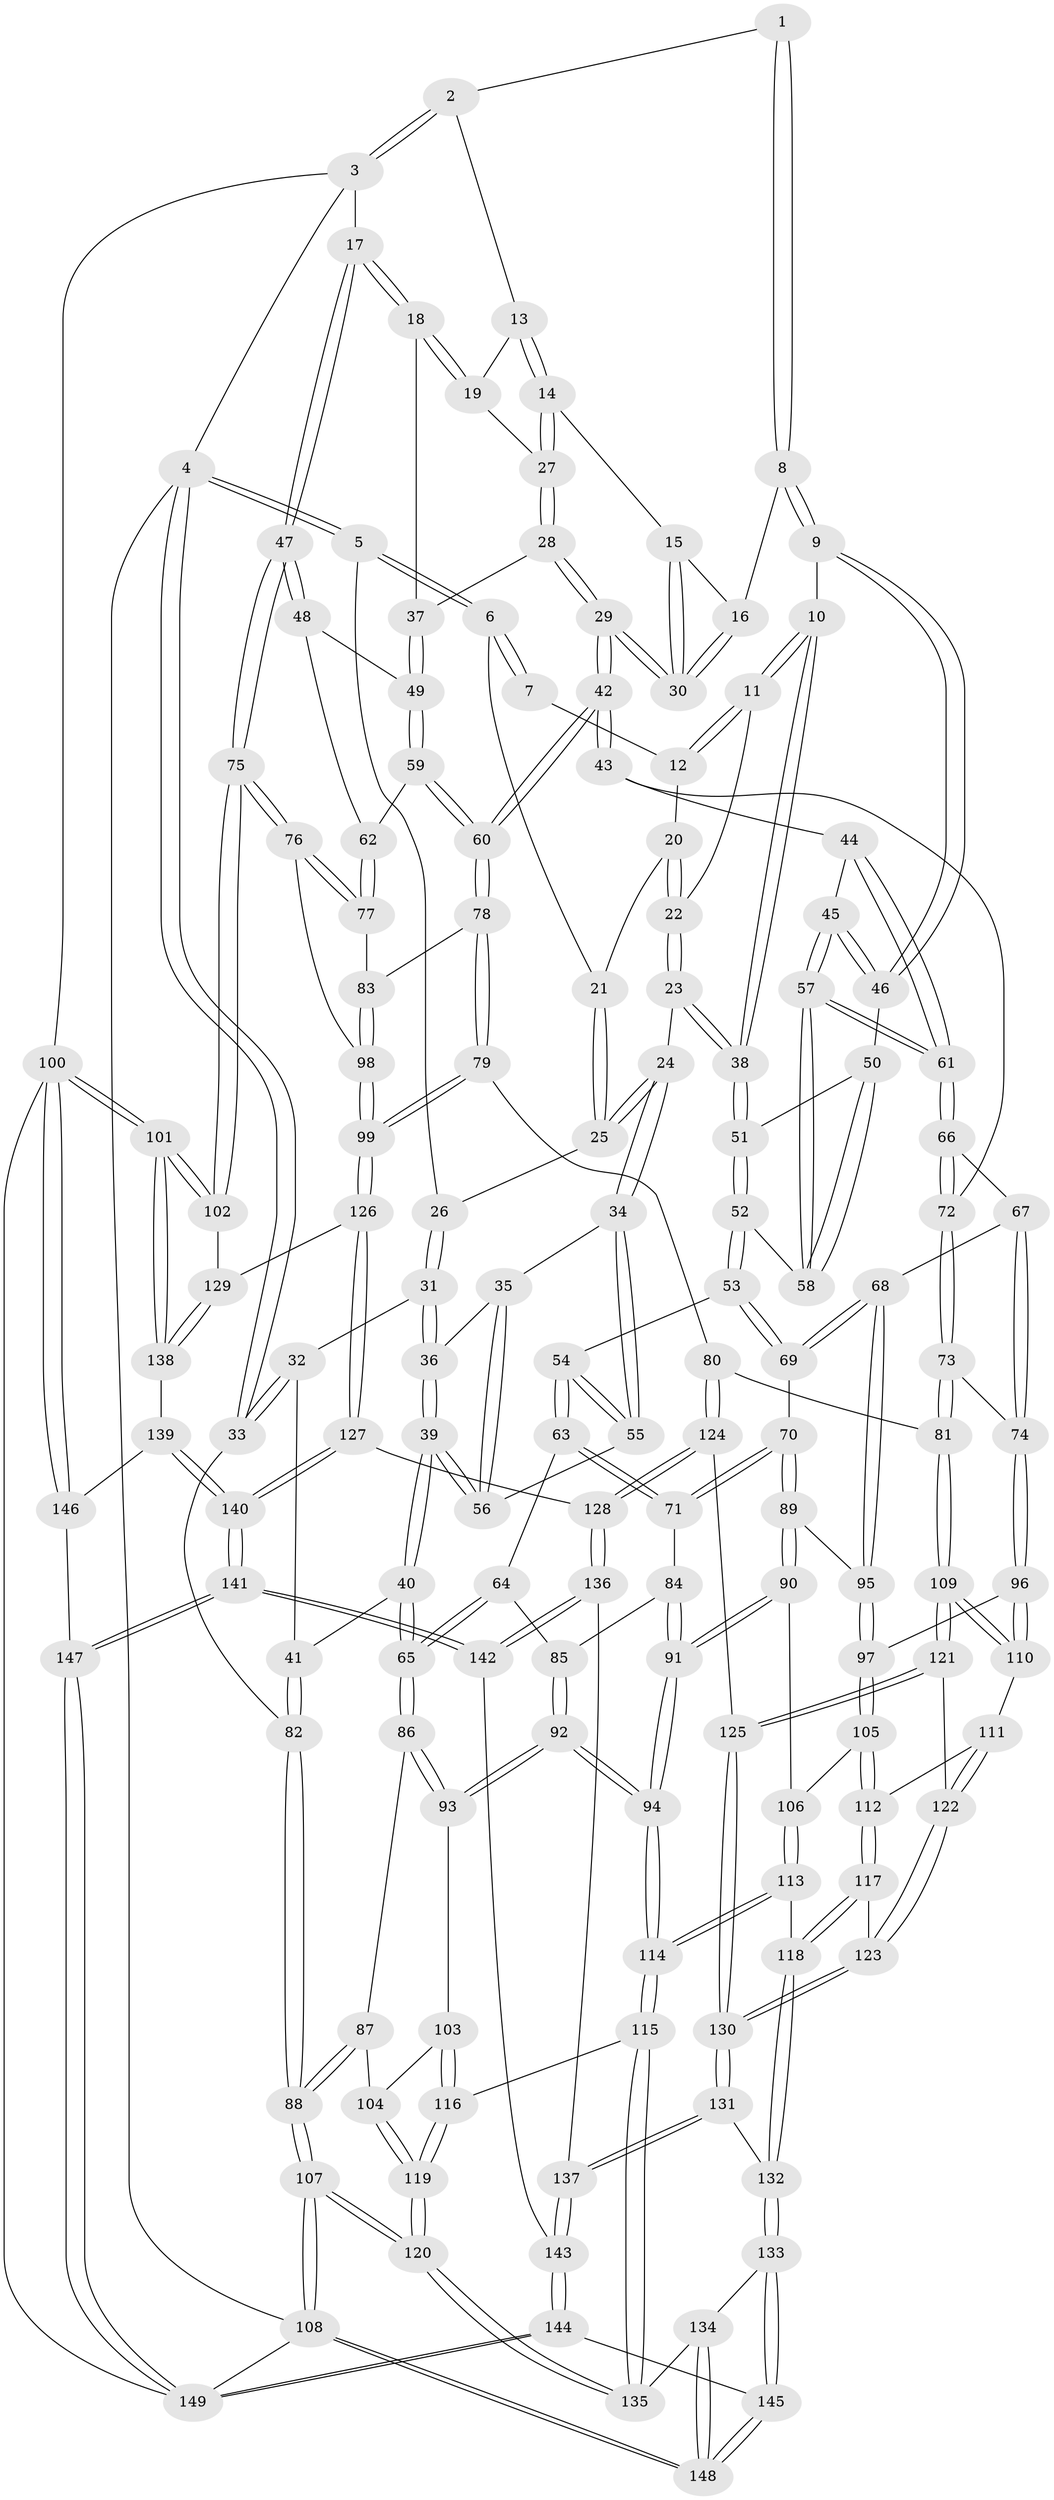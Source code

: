 // Generated by graph-tools (version 1.1) at 2025/03/03/09/25 03:03:11]
// undirected, 149 vertices, 369 edges
graph export_dot {
graph [start="1"]
  node [color=gray90,style=filled];
  1 [pos="+0.515558327520997+0"];
  2 [pos="+0.9254233722234223+0"];
  3 [pos="+1+0"];
  4 [pos="+0+0"];
  5 [pos="+0.14758885931916707+0"];
  6 [pos="+0.15742514797407275+0"];
  7 [pos="+0.34967081273752004+0"];
  8 [pos="+0.5686364864665888+0.12425829753760512"];
  9 [pos="+0.5610929840977966+0.1361176506712626"];
  10 [pos="+0.5377328681418013+0.14435016711342297"];
  11 [pos="+0.5309611828278823+0.1415315590528654"];
  12 [pos="+0.41723247441021233+0.08417099253651564"];
  13 [pos="+0.8498450924807635+0"];
  14 [pos="+0.6884189080310031+0.0931191401272459"];
  15 [pos="+0.6665308154058946+0.10120025061063785"];
  16 [pos="+0.5709584286107696+0.12408167243918872"];
  17 [pos="+1+0"];
  18 [pos="+0.9249174071018096+0.18250796066694125"];
  19 [pos="+0.8306409975763205+0.060367112434604034"];
  20 [pos="+0.38876055101916696+0.10607136278209585"];
  21 [pos="+0.3554088963149033+0.09081530766940071"];
  22 [pos="+0.3871327040781123+0.12920746561456772"];
  23 [pos="+0.36201242622395385+0.19668433235043659"];
  24 [pos="+0.3475581518135149+0.1970344331066817"];
  25 [pos="+0.3237420535089377+0.14636160129732656"];
  26 [pos="+0.17477679724070355+0.01170880874424569"];
  27 [pos="+0.790553764460241+0.16630392262995003"];
  28 [pos="+0.7964402348279782+0.200229248789041"];
  29 [pos="+0.7738608103591231+0.242155115462096"];
  30 [pos="+0.7363104372142673+0.21379312405638062"];
  31 [pos="+0.1627413111964573+0.12013122274153688"];
  32 [pos="+0.06518215761095225+0.1918844938643812"];
  33 [pos="+0+0.1689804867948428"];
  34 [pos="+0.2954202872342312+0.23343442259132857"];
  35 [pos="+0.23721225907283186+0.209119463236024"];
  36 [pos="+0.18600771630407198+0.16863434815099518"];
  37 [pos="+0.9242431081090275+0.18320245183608314"];
  38 [pos="+0.4394652624336924+0.2268250681387745"];
  39 [pos="+0.11724406937221041+0.3552725241221303"];
  40 [pos="+0.11106215355367349+0.3601813893047724"];
  41 [pos="+0.0956892345087359+0.3507027474344993"];
  42 [pos="+0.7571234027174074+0.3228925766462385"];
  43 [pos="+0.7225447568515835+0.3176692885832903"];
  44 [pos="+0.6186996185704328+0.23566623583654359"];
  45 [pos="+0.576815552832552+0.1763525336970051"];
  46 [pos="+0.5746009046358228+0.171597628674378"];
  47 [pos="+1+0.26722208364240047"];
  48 [pos="+0.9688618182743287+0.30650559091691076"];
  49 [pos="+0.9265429552785613+0.2664061130037176"];
  50 [pos="+0.5283515090254547+0.26811955280042626"];
  51 [pos="+0.4416984772962722+0.269871460749149"];
  52 [pos="+0.442757613721715+0.31543923120618006"];
  53 [pos="+0.42166007806637346+0.3340812029006649"];
  54 [pos="+0.2978141278757455+0.32720559417973594"];
  55 [pos="+0.29738905288382056+0.3267046901417958"];
  56 [pos="+0.18800202336541488+0.3319689418125346"];
  57 [pos="+0.5354965708957814+0.35130611292144437"];
  58 [pos="+0.5164814046930627+0.34218586103779636"];
  59 [pos="+0.771600748963393+0.3361806575922954"];
  60 [pos="+0.7663538405528485+0.33586375156690346"];
  61 [pos="+0.5474585739254126+0.36113809532446883"];
  62 [pos="+0.9214731376267434+0.38915631548076557"];
  63 [pos="+0.295211556487115+0.39884479539616446"];
  64 [pos="+0.2043851295096977+0.42897097013528257"];
  65 [pos="+0.11306911806548628+0.3720332125618387"];
  66 [pos="+0.5503824611026658+0.3649342415741729"];
  67 [pos="+0.48307848058537556+0.4223498696439509"];
  68 [pos="+0.439995333457181+0.45228653948390357"];
  69 [pos="+0.4149860677551507+0.3950249895258677"];
  70 [pos="+0.31799399657268174+0.4344024558572203"];
  71 [pos="+0.31467688700891056+0.4308441370971767"];
  72 [pos="+0.5676175822243883+0.3776814966873784"];
  73 [pos="+0.5862786185431608+0.4881411773009758"];
  74 [pos="+0.5740134218374644+0.4912554047217057"];
  75 [pos="+1+0.5133181063281095"];
  76 [pos="+1+0.5094069790668515"];
  77 [pos="+0.9303600727841095+0.4046588334742612"];
  78 [pos="+0.7586833752996641+0.400191250701148"];
  79 [pos="+0.7115564819083888+0.5363154378410263"];
  80 [pos="+0.686946543501313+0.5385906498765239"];
  81 [pos="+0.6547168561230502+0.5332499421459672"];
  82 [pos="+0+0.2868352527599156"];
  83 [pos="+0.8901779162341961+0.48027973961892734"];
  84 [pos="+0.25168658551641027+0.46431210448396837"];
  85 [pos="+0.211045441986925+0.4474386749098151"];
  86 [pos="+0.1088127901482297+0.38565298393472114"];
  87 [pos="+0.021678843588726997+0.4885189899998785"];
  88 [pos="+0+0.5065593496266051"];
  89 [pos="+0.3326900474143982+0.4924764164881119"];
  90 [pos="+0.3211288161746337+0.511410001204898"];
  91 [pos="+0.2816918662719648+0.5386706944473552"];
  92 [pos="+0.20676080450474274+0.5582901974426654"];
  93 [pos="+0.1459738802874736+0.5394792182206961"];
  94 [pos="+0.23728955582576564+0.5838508434326757"];
  95 [pos="+0.4407739353825228+0.4879760058612066"];
  96 [pos="+0.4834897391780633+0.5168273691138735"];
  97 [pos="+0.44211541082714106+0.48955228804383266"];
  98 [pos="+0.8909649626647913+0.5683288089256473"];
  99 [pos="+0.819586665875494+0.6306654348641462"];
  100 [pos="+1+1"];
  101 [pos="+1+0.8095478435904097"];
  102 [pos="+1+0.5720165020755771"];
  103 [pos="+0.12307944762368174+0.5488082394739721"];
  104 [pos="+0.07403879115929521+0.5586209479565979"];
  105 [pos="+0.3844886712693763+0.5756754721981083"];
  106 [pos="+0.37127252461705024+0.5679528145645487"];
  107 [pos="+0+0.9473174638883696"];
  108 [pos="+0+1"];
  109 [pos="+0.5388905756916289+0.6430861774012765"];
  110 [pos="+0.47899166417895994+0.5677188736790515"];
  111 [pos="+0.4359939014623291+0.6032463870378626"];
  112 [pos="+0.4010096622836171+0.6145385699561253"];
  113 [pos="+0.25504454536742804+0.6435822292384199"];
  114 [pos="+0.24638279562882434+0.641610158424499"];
  115 [pos="+0.24389359886086248+0.6447390098283697"];
  116 [pos="+0.12482228046064801+0.6493717850536822"];
  117 [pos="+0.3769375680573577+0.6562720832698624"];
  118 [pos="+0.3500547832667458+0.674110162111545"];
  119 [pos="+0.009038363018009584+0.6866995012865136"];
  120 [pos="+0+0.9036701357892659"];
  121 [pos="+0.5380594061633448+0.6491044480671427"];
  122 [pos="+0.48904093974677565+0.6822320967414837"];
  123 [pos="+0.4827940004999938+0.689757344488804"];
  124 [pos="+0.6148676112489124+0.7206952959246614"];
  125 [pos="+0.6029307332273762+0.7161945559365167"];
  126 [pos="+0.8213644716777653+0.643948219900496"];
  127 [pos="+0.706236446110414+0.7617780642958529"];
  128 [pos="+0.6539411791358412+0.763740361185136"];
  129 [pos="+0.8637275681019965+0.689524263608944"];
  130 [pos="+0.4699664142214288+0.7848169059320166"];
  131 [pos="+0.4540085176541663+0.816511698607707"];
  132 [pos="+0.3963290567787363+0.8242443412958899"];
  133 [pos="+0.38021173284141463+0.8372602860230128"];
  134 [pos="+0.20947473773723513+0.8498120439777402"];
  135 [pos="+0.18247387987208055+0.8373852456610329"];
  136 [pos="+0.5900297323099056+0.8542450084192885"];
  137 [pos="+0.5205340662570668+0.8594003678302228"];
  138 [pos="+0.9324887938226342+0.7986092253456272"];
  139 [pos="+0.8885497121441948+0.8607515138838012"];
  140 [pos="+0.7987228618250983+0.9480325805624703"];
  141 [pos="+0.770149706037993+1"];
  142 [pos="+0.672292128546481+0.9545831552184832"];
  143 [pos="+0.5125686803541486+0.9714914318839942"];
  144 [pos="+0.41126677827579855+1"];
  145 [pos="+0.4067061074751978+1"];
  146 [pos="+0.9851523202726031+0.9585005764087338"];
  147 [pos="+0.7723156063464417+1"];
  148 [pos="+0.3451287654237372+1"];
  149 [pos="+0.774070657288657+1"];
  1 -- 2;
  1 -- 8;
  1 -- 8;
  2 -- 3;
  2 -- 3;
  2 -- 13;
  3 -- 4;
  3 -- 17;
  3 -- 100;
  4 -- 5;
  4 -- 5;
  4 -- 33;
  4 -- 33;
  4 -- 108;
  5 -- 6;
  5 -- 6;
  5 -- 26;
  6 -- 7;
  6 -- 7;
  6 -- 21;
  7 -- 12;
  8 -- 9;
  8 -- 9;
  8 -- 16;
  9 -- 10;
  9 -- 46;
  9 -- 46;
  10 -- 11;
  10 -- 11;
  10 -- 38;
  10 -- 38;
  11 -- 12;
  11 -- 12;
  11 -- 22;
  12 -- 20;
  13 -- 14;
  13 -- 14;
  13 -- 19;
  14 -- 15;
  14 -- 27;
  14 -- 27;
  15 -- 16;
  15 -- 30;
  15 -- 30;
  16 -- 30;
  16 -- 30;
  17 -- 18;
  17 -- 18;
  17 -- 47;
  17 -- 47;
  18 -- 19;
  18 -- 19;
  18 -- 37;
  19 -- 27;
  20 -- 21;
  20 -- 22;
  20 -- 22;
  21 -- 25;
  21 -- 25;
  22 -- 23;
  22 -- 23;
  23 -- 24;
  23 -- 38;
  23 -- 38;
  24 -- 25;
  24 -- 25;
  24 -- 34;
  24 -- 34;
  25 -- 26;
  26 -- 31;
  26 -- 31;
  27 -- 28;
  27 -- 28;
  28 -- 29;
  28 -- 29;
  28 -- 37;
  29 -- 30;
  29 -- 30;
  29 -- 42;
  29 -- 42;
  31 -- 32;
  31 -- 36;
  31 -- 36;
  32 -- 33;
  32 -- 33;
  32 -- 41;
  33 -- 82;
  34 -- 35;
  34 -- 55;
  34 -- 55;
  35 -- 36;
  35 -- 56;
  35 -- 56;
  36 -- 39;
  36 -- 39;
  37 -- 49;
  37 -- 49;
  38 -- 51;
  38 -- 51;
  39 -- 40;
  39 -- 40;
  39 -- 56;
  39 -- 56;
  40 -- 41;
  40 -- 65;
  40 -- 65;
  41 -- 82;
  41 -- 82;
  42 -- 43;
  42 -- 43;
  42 -- 60;
  42 -- 60;
  43 -- 44;
  43 -- 72;
  44 -- 45;
  44 -- 61;
  44 -- 61;
  45 -- 46;
  45 -- 46;
  45 -- 57;
  45 -- 57;
  46 -- 50;
  47 -- 48;
  47 -- 48;
  47 -- 75;
  47 -- 75;
  48 -- 49;
  48 -- 62;
  49 -- 59;
  49 -- 59;
  50 -- 51;
  50 -- 58;
  50 -- 58;
  51 -- 52;
  51 -- 52;
  52 -- 53;
  52 -- 53;
  52 -- 58;
  53 -- 54;
  53 -- 69;
  53 -- 69;
  54 -- 55;
  54 -- 55;
  54 -- 63;
  54 -- 63;
  55 -- 56;
  57 -- 58;
  57 -- 58;
  57 -- 61;
  57 -- 61;
  59 -- 60;
  59 -- 60;
  59 -- 62;
  60 -- 78;
  60 -- 78;
  61 -- 66;
  61 -- 66;
  62 -- 77;
  62 -- 77;
  63 -- 64;
  63 -- 71;
  63 -- 71;
  64 -- 65;
  64 -- 65;
  64 -- 85;
  65 -- 86;
  65 -- 86;
  66 -- 67;
  66 -- 72;
  66 -- 72;
  67 -- 68;
  67 -- 74;
  67 -- 74;
  68 -- 69;
  68 -- 69;
  68 -- 95;
  68 -- 95;
  69 -- 70;
  70 -- 71;
  70 -- 71;
  70 -- 89;
  70 -- 89;
  71 -- 84;
  72 -- 73;
  72 -- 73;
  73 -- 74;
  73 -- 81;
  73 -- 81;
  74 -- 96;
  74 -- 96;
  75 -- 76;
  75 -- 76;
  75 -- 102;
  75 -- 102;
  76 -- 77;
  76 -- 77;
  76 -- 98;
  77 -- 83;
  78 -- 79;
  78 -- 79;
  78 -- 83;
  79 -- 80;
  79 -- 99;
  79 -- 99;
  80 -- 81;
  80 -- 124;
  80 -- 124;
  81 -- 109;
  81 -- 109;
  82 -- 88;
  82 -- 88;
  83 -- 98;
  83 -- 98;
  84 -- 85;
  84 -- 91;
  84 -- 91;
  85 -- 92;
  85 -- 92;
  86 -- 87;
  86 -- 93;
  86 -- 93;
  87 -- 88;
  87 -- 88;
  87 -- 104;
  88 -- 107;
  88 -- 107;
  89 -- 90;
  89 -- 90;
  89 -- 95;
  90 -- 91;
  90 -- 91;
  90 -- 106;
  91 -- 94;
  91 -- 94;
  92 -- 93;
  92 -- 93;
  92 -- 94;
  92 -- 94;
  93 -- 103;
  94 -- 114;
  94 -- 114;
  95 -- 97;
  95 -- 97;
  96 -- 97;
  96 -- 110;
  96 -- 110;
  97 -- 105;
  97 -- 105;
  98 -- 99;
  98 -- 99;
  99 -- 126;
  99 -- 126;
  100 -- 101;
  100 -- 101;
  100 -- 146;
  100 -- 146;
  100 -- 149;
  101 -- 102;
  101 -- 102;
  101 -- 138;
  101 -- 138;
  102 -- 129;
  103 -- 104;
  103 -- 116;
  103 -- 116;
  104 -- 119;
  104 -- 119;
  105 -- 106;
  105 -- 112;
  105 -- 112;
  106 -- 113;
  106 -- 113;
  107 -- 108;
  107 -- 108;
  107 -- 120;
  107 -- 120;
  108 -- 148;
  108 -- 148;
  108 -- 149;
  109 -- 110;
  109 -- 110;
  109 -- 121;
  109 -- 121;
  110 -- 111;
  111 -- 112;
  111 -- 122;
  111 -- 122;
  112 -- 117;
  112 -- 117;
  113 -- 114;
  113 -- 114;
  113 -- 118;
  114 -- 115;
  114 -- 115;
  115 -- 116;
  115 -- 135;
  115 -- 135;
  116 -- 119;
  116 -- 119;
  117 -- 118;
  117 -- 118;
  117 -- 123;
  118 -- 132;
  118 -- 132;
  119 -- 120;
  119 -- 120;
  120 -- 135;
  120 -- 135;
  121 -- 122;
  121 -- 125;
  121 -- 125;
  122 -- 123;
  122 -- 123;
  123 -- 130;
  123 -- 130;
  124 -- 125;
  124 -- 128;
  124 -- 128;
  125 -- 130;
  125 -- 130;
  126 -- 127;
  126 -- 127;
  126 -- 129;
  127 -- 128;
  127 -- 140;
  127 -- 140;
  128 -- 136;
  128 -- 136;
  129 -- 138;
  129 -- 138;
  130 -- 131;
  130 -- 131;
  131 -- 132;
  131 -- 137;
  131 -- 137;
  132 -- 133;
  132 -- 133;
  133 -- 134;
  133 -- 145;
  133 -- 145;
  134 -- 135;
  134 -- 148;
  134 -- 148;
  136 -- 137;
  136 -- 142;
  136 -- 142;
  137 -- 143;
  137 -- 143;
  138 -- 139;
  139 -- 140;
  139 -- 140;
  139 -- 146;
  140 -- 141;
  140 -- 141;
  141 -- 142;
  141 -- 142;
  141 -- 147;
  141 -- 147;
  142 -- 143;
  143 -- 144;
  143 -- 144;
  144 -- 145;
  144 -- 149;
  144 -- 149;
  145 -- 148;
  145 -- 148;
  146 -- 147;
  147 -- 149;
  147 -- 149;
}

